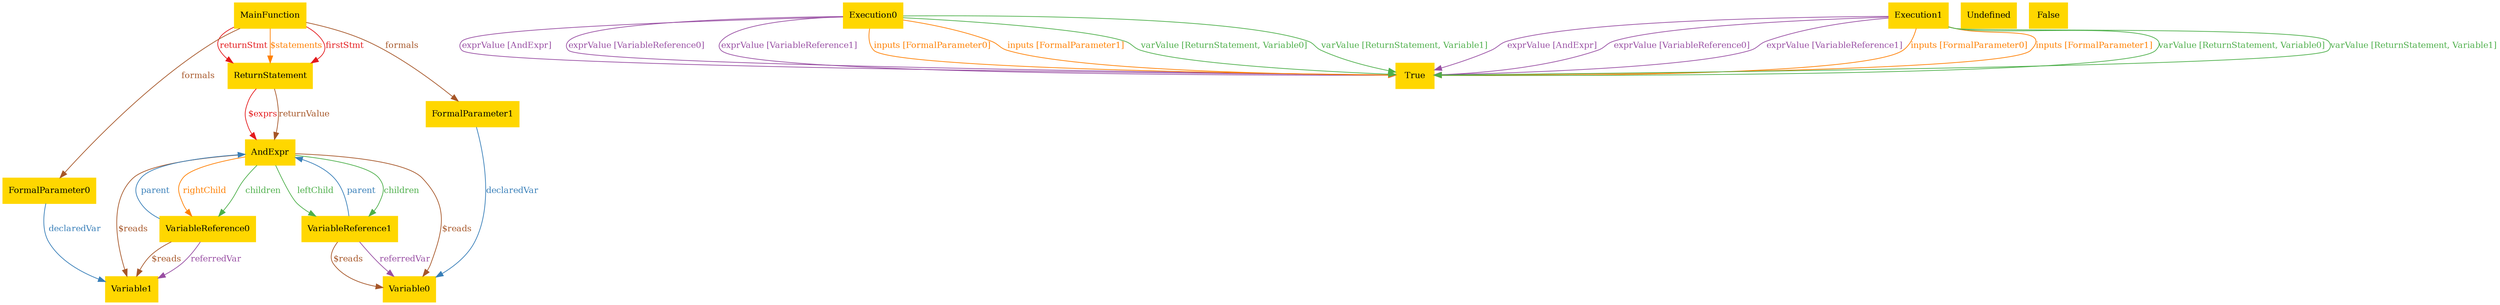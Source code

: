 digraph "graph" {
graph [fontsize=12]
node [fontsize=12]
edge [fontsize=12]
rankdir=TB;
"N12" -> "N11" [uuid = "<ReturnStatement, AndExpr>", color = "#e41a1c", fontcolor = "#e41a1c", style = "solid", label = "$exprs", dir = "forward", weight = "1"]
"N11" -> "N7" [uuid = "<AndExpr, Variable0>", color = "#a65628", fontcolor = "#a65628", style = "solid", label = "$reads", dir = "forward", weight = "1"]
"N11" -> "N5" [uuid = "<AndExpr, Variable1>", color = "#a65628", fontcolor = "#a65628", style = "solid", label = "$reads", dir = "forward", weight = "1"]
"N10" -> "N5" [uuid = "<VariableReference0, Variable1>", color = "#a65628", fontcolor = "#a65628", style = "solid", label = "$reads", dir = "forward", weight = "1"]
"N9" -> "N7" [uuid = "<VariableReference1, Variable0>", color = "#a65628", fontcolor = "#a65628", style = "solid", label = "$reads", dir = "forward", weight = "1"]
"N13" -> "N12" [uuid = "<MainFunction, ReturnStatement>", color = "#ff7f00", fontcolor = "#ff7f00", style = "solid", label = "$statements", dir = "forward", weight = "1"]
"N11" -> "N10" [uuid = "<AndExpr, VariableReference0>", color = "#4daf4a", fontcolor = "#4daf4a", style = "solid", label = "children", dir = "forward", weight = "1"]
"N11" -> "N9" [uuid = "<AndExpr, VariableReference1>", color = "#4daf4a", fontcolor = "#4daf4a", style = "solid", label = "children", dir = "forward", weight = "1"]
"N6" -> "N5" [uuid = "<FormalParameter0, Variable1>", color = "#377eb8", fontcolor = "#377eb8", style = "solid", label = "declaredVar", dir = "forward", weight = "1"]
"N8" -> "N7" [uuid = "<FormalParameter1, Variable0>", color = "#377eb8", fontcolor = "#377eb8", style = "solid", label = "declaredVar", dir = "forward", weight = "1"]
"N4" -> "N2" [uuid = "<Execution0, AndExpr, True>", color = "#984ea3", fontcolor = "#984ea3", style = "solid", label = "exprValue [AndExpr]", dir = "forward", weight = "1"]
"N4" -> "N2" [uuid = "<Execution0, VariableReference0, True>", color = "#984ea3", fontcolor = "#984ea3", style = "solid", label = "exprValue [VariableReference0]", dir = "forward", weight = "1"]
"N4" -> "N2" [uuid = "<Execution0, VariableReference1, True>", color = "#984ea3", fontcolor = "#984ea3", style = "solid", label = "exprValue [VariableReference1]", dir = "forward", weight = "1"]
"N3" -> "N2" [uuid = "<Execution1, AndExpr, True>", color = "#984ea3", fontcolor = "#984ea3", style = "solid", label = "exprValue [AndExpr]", dir = "forward", weight = "1"]
"N3" -> "N2" [uuid = "<Execution1, VariableReference0, True>", color = "#984ea3", fontcolor = "#984ea3", style = "solid", label = "exprValue [VariableReference0]", dir = "forward", weight = "1"]
"N3" -> "N2" [uuid = "<Execution1, VariableReference1, True>", color = "#984ea3", fontcolor = "#984ea3", style = "solid", label = "exprValue [VariableReference1]", dir = "forward", weight = "1"]
"N13" -> "N12" [uuid = "<MainFunction, ReturnStatement>", color = "#e41a1c", fontcolor = "#e41a1c", style = "solid", label = "firstStmt", dir = "forward", weight = "1"]
"N13" -> "N6" [uuid = "<MainFunction, FormalParameter0>", color = "#a65628", fontcolor = "#a65628", style = "solid", label = "formals", dir = "forward", weight = "1"]
"N13" -> "N8" [uuid = "<MainFunction, FormalParameter1>", color = "#a65628", fontcolor = "#a65628", style = "solid", label = "formals", dir = "forward", weight = "1"]
"N4" -> "N2" [uuid = "<Execution0, FormalParameter0, True>", color = "#ff7f00", fontcolor = "#ff7f00", style = "solid", label = "inputs [FormalParameter0]", dir = "forward", weight = "1"]
"N4" -> "N2" [uuid = "<Execution0, FormalParameter1, True>", color = "#ff7f00", fontcolor = "#ff7f00", style = "solid", label = "inputs [FormalParameter1]", dir = "forward", weight = "1"]
"N3" -> "N2" [uuid = "<Execution1, FormalParameter0, True>", color = "#ff7f00", fontcolor = "#ff7f00", style = "solid", label = "inputs [FormalParameter0]", dir = "forward", weight = "1"]
"N3" -> "N2" [uuid = "<Execution1, FormalParameter1, True>", color = "#ff7f00", fontcolor = "#ff7f00", style = "solid", label = "inputs [FormalParameter1]", dir = "forward", weight = "1"]
"N11" -> "N9" [uuid = "<AndExpr, VariableReference1>", color = "#4daf4a", fontcolor = "#4daf4a", style = "solid", label = "leftChild", dir = "forward", weight = "1"]
"N11" -> "N10" [uuid = "<VariableReference0, AndExpr>", color = "#377eb8", fontcolor = "#377eb8", style = "solid", label = "parent", dir = "back", weight = "1"]
"N11" -> "N9" [uuid = "<VariableReference1, AndExpr>", color = "#377eb8", fontcolor = "#377eb8", style = "solid", label = "parent", dir = "back", weight = "1"]
"N10" -> "N5" [uuid = "<VariableReference0, Variable1>", color = "#984ea3", fontcolor = "#984ea3", style = "solid", label = "referredVar", dir = "forward", weight = "1"]
"N9" -> "N7" [uuid = "<VariableReference1, Variable0>", color = "#984ea3", fontcolor = "#984ea3", style = "solid", label = "referredVar", dir = "forward", weight = "1"]
"N13" -> "N12" [uuid = "<MainFunction, ReturnStatement>", color = "#e41a1c", fontcolor = "#e41a1c", style = "solid", label = "returnStmt", dir = "forward", weight = "1"]
"N12" -> "N11" [uuid = "<ReturnStatement, AndExpr>", color = "#a65628", fontcolor = "#a65628", style = "solid", label = "returnValue", dir = "forward", weight = "1"]
"N11" -> "N10" [uuid = "<AndExpr, VariableReference0>", color = "#ff7f00", fontcolor = "#ff7f00", style = "solid", label = "rightChild", dir = "forward", weight = "1"]
"N4" -> "N2" [uuid = "<Execution0, ReturnStatement, Variable0, True>", color = "#4daf4a", fontcolor = "#4daf4a", style = "solid", label = "varValue [ReturnStatement, Variable0]", dir = "forward", weight = "1"]
"N4" -> "N2" [uuid = "<Execution0, ReturnStatement, Variable1, True>", color = "#4daf4a", fontcolor = "#4daf4a", style = "solid", label = "varValue [ReturnStatement, Variable1]", dir = "forward", weight = "1"]
"N3" -> "N2" [uuid = "<Execution1, ReturnStatement, Variable0, True>", color = "#4daf4a", fontcolor = "#4daf4a", style = "solid", label = "varValue [ReturnStatement, Variable0]", dir = "forward", weight = "1"]
"N3" -> "N2" [uuid = "<Execution1, ReturnStatement, Variable1, True>", color = "#4daf4a", fontcolor = "#4daf4a", style = "solid", label = "varValue [ReturnStatement, Variable1]", dir = "forward", weight = "1"]
"N0" [uuid="Undefined", label="Undefined", color="#ffd700", fontcolor = "#000000", shape = "box", style = "filled, solid"]
"N1" [uuid="False", label="False", color="#ffd700", fontcolor = "#000000", shape = "box", style = "filled, solid"]
"N2" [uuid="True", label="True", color="#ffd700", fontcolor = "#000000", shape = "box", style = "filled, solid"]
"N3" [uuid="Execution1", label="Execution1", color="#ffd700", fontcolor = "#000000", shape = "box", style = "filled, solid"]
"N4" [uuid="Execution0", label="Execution0", color="#ffd700", fontcolor = "#000000", shape = "box", style = "filled, solid"]
"N5" [uuid="Variable1", label="Variable1", color="#ffd700", fontcolor = "#000000", shape = "box", style = "filled, solid"]
"N6" [uuid="FormalParameter0", label="FormalParameter0", color="#ffd700", fontcolor = "#000000", shape = "box", style = "filled, solid"]
"N7" [uuid="Variable0", label="Variable0", color="#ffd700", fontcolor = "#000000", shape = "box", style = "filled, solid"]
"N8" [uuid="FormalParameter1", label="FormalParameter1", color="#ffd700", fontcolor = "#000000", shape = "box", style = "filled, solid"]
"N9" [uuid="VariableReference1", label="VariableReference1", color="#ffd700", fontcolor = "#000000", shape = "box", style = "filled, solid"]
"N10" [uuid="VariableReference0", label="VariableReference0", color="#ffd700", fontcolor = "#000000", shape = "box", style = "filled, solid"]
"N11" [uuid="AndExpr", label="AndExpr", color="#ffd700", fontcolor = "#000000", shape = "box", style = "filled, solid"]
"N12" [uuid="ReturnStatement", label="ReturnStatement", color="#ffd700", fontcolor = "#000000", shape = "box", style = "filled, solid"]
"N13" [uuid="MainFunction", label="MainFunction", color="#ffd700", fontcolor = "#000000", shape = "box", style = "filled, solid"]
}
